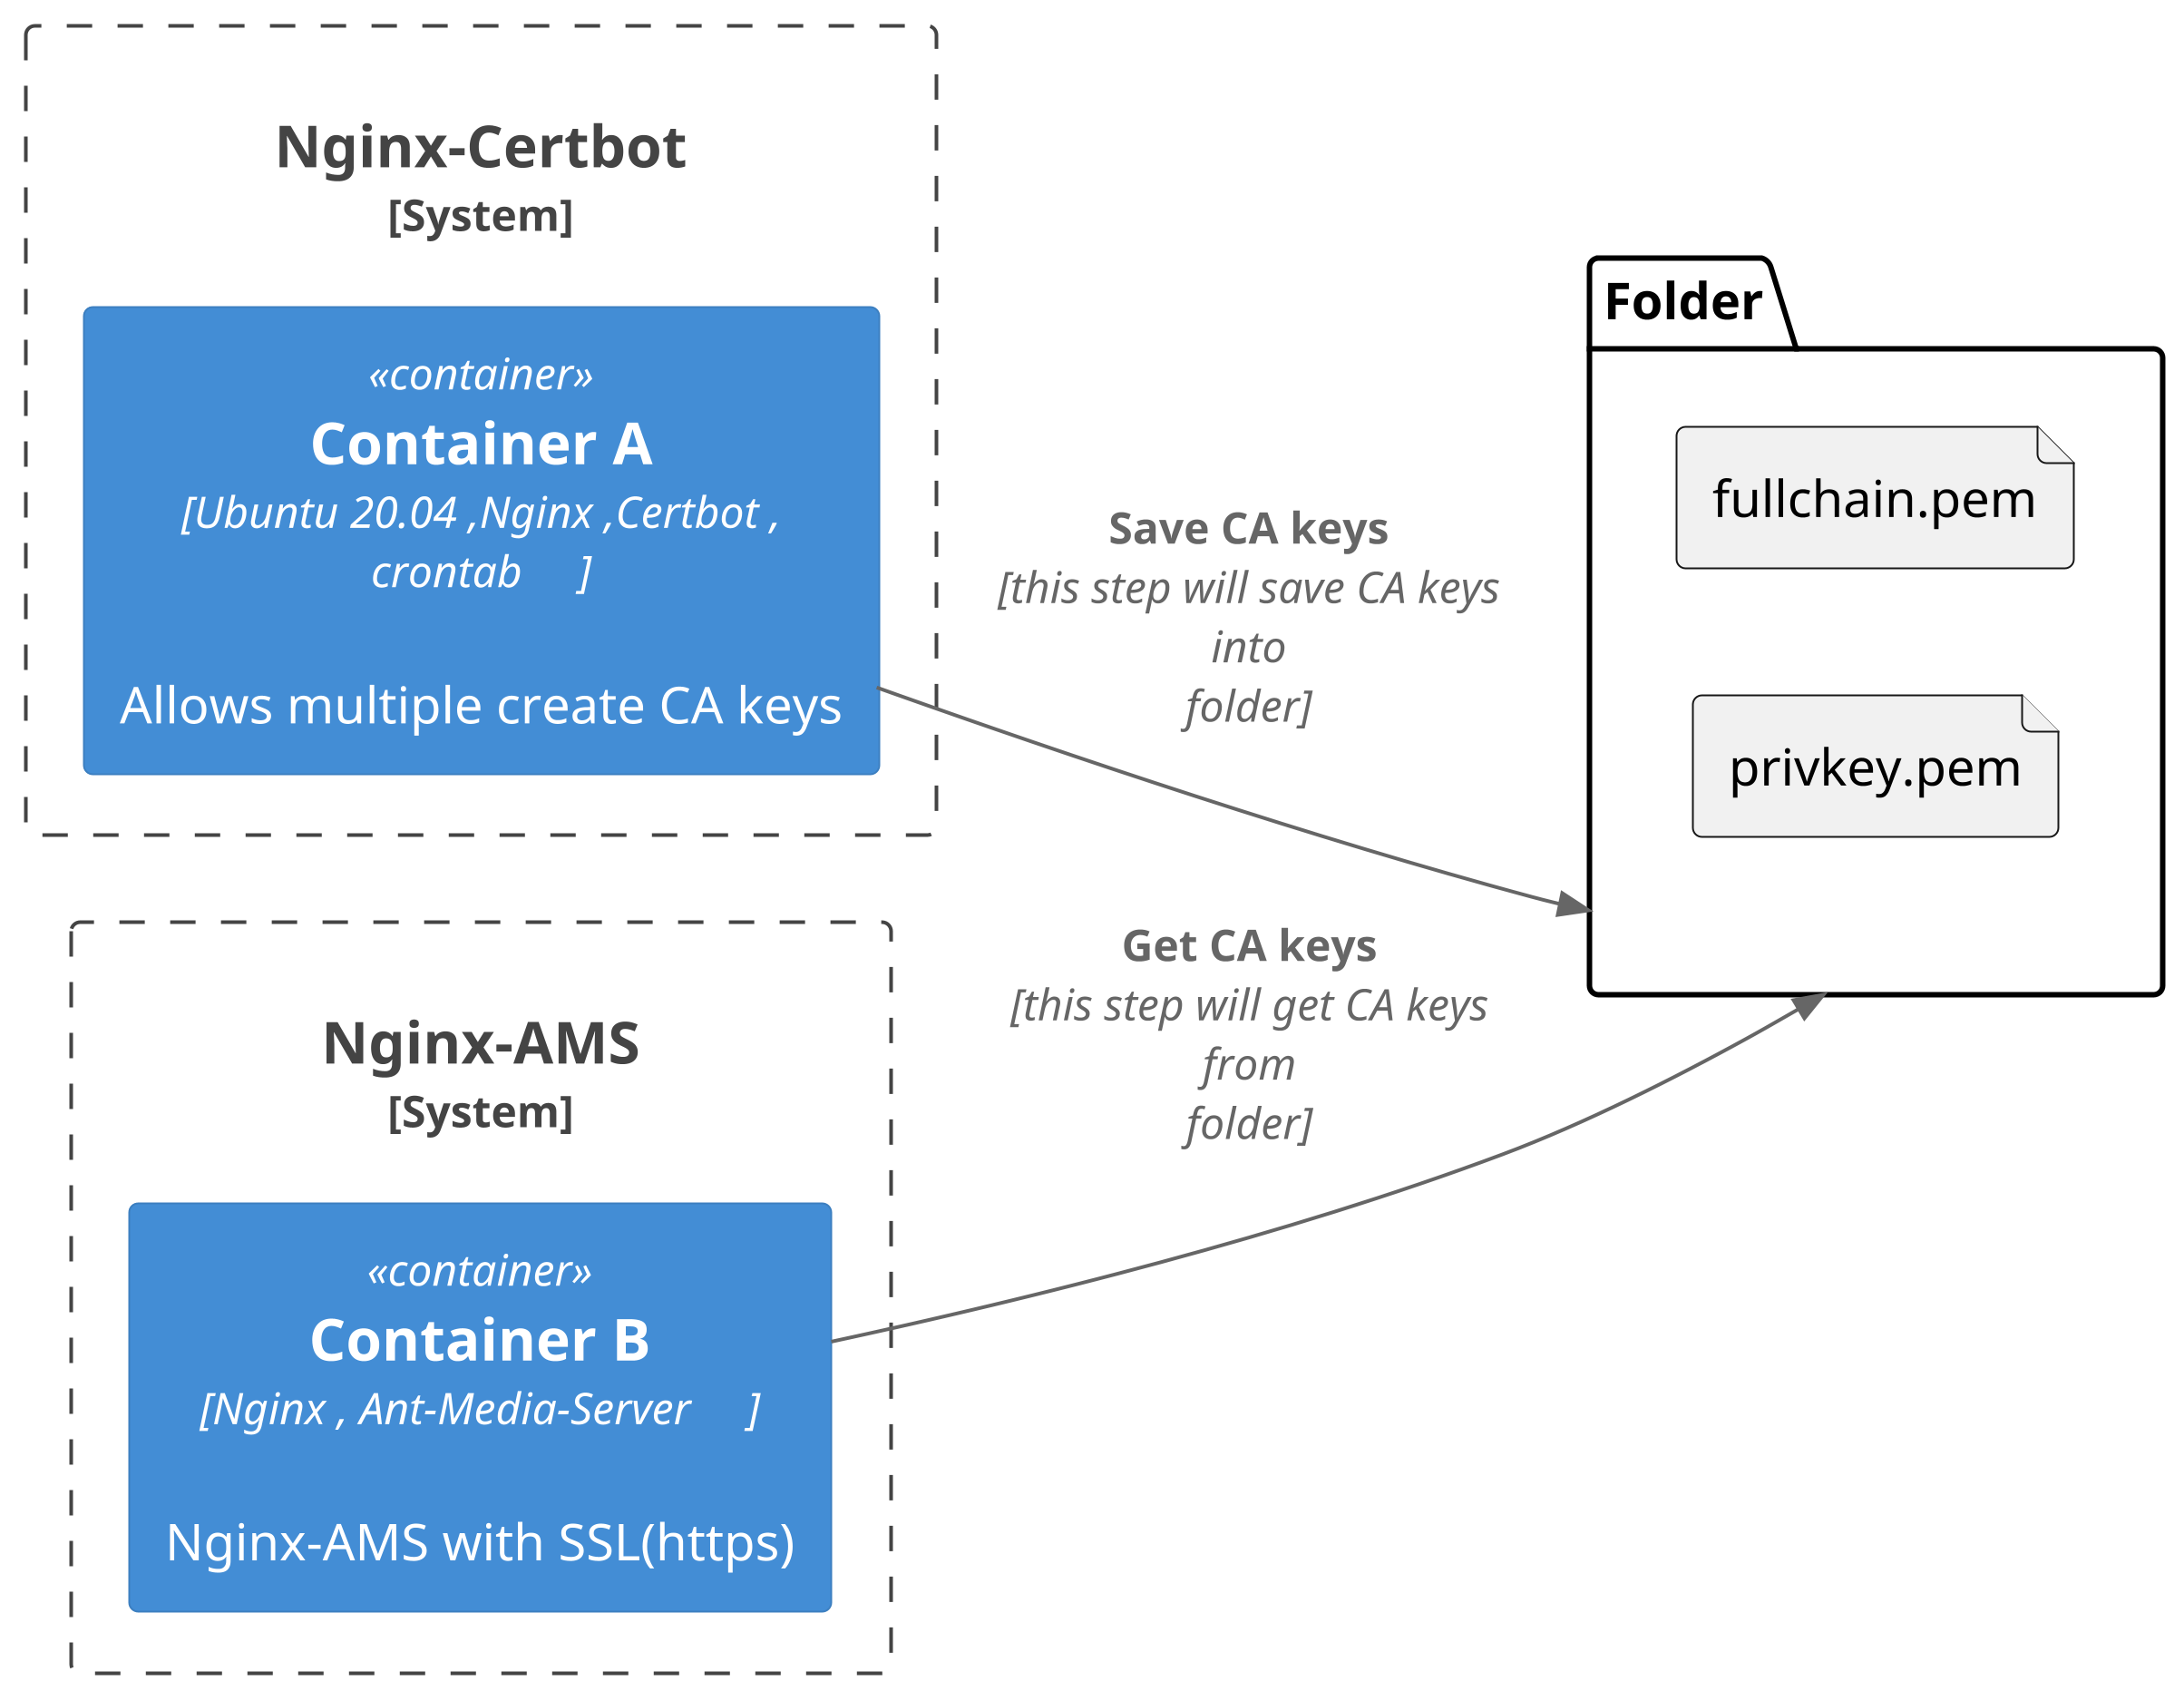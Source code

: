 @startuml

!include <C4/C4_Container>
left to right direction
scale 2500 width


System_Boundary(c1, "Nginx-Certbot") {
    Container(Nginx_Certbot, "Container A", "Ubuntu 20.04 ,Nginx ,Certbot , crontab \
    ", "Allows multiple create CA keys")
}
System_Boundary(c2, "Nginx-AMS") {
    Container(Nginx_AMS, "Container B", "Nginx , Ant-Media-Server \
    ", "Nginx-AMS with SSL(https)")
}

Rel(Nginx_Certbot, Folder,  "Save CA keys", "this step will save CA keys into folder")
Rel(Nginx_AMS, Folder ,  "Get CA keys", "this step will get CA keys from folder")

folder "Folder" {
  file "fullchain.pem" { 
  }
  file "privkey.pem" {
  }
}
@enduml

